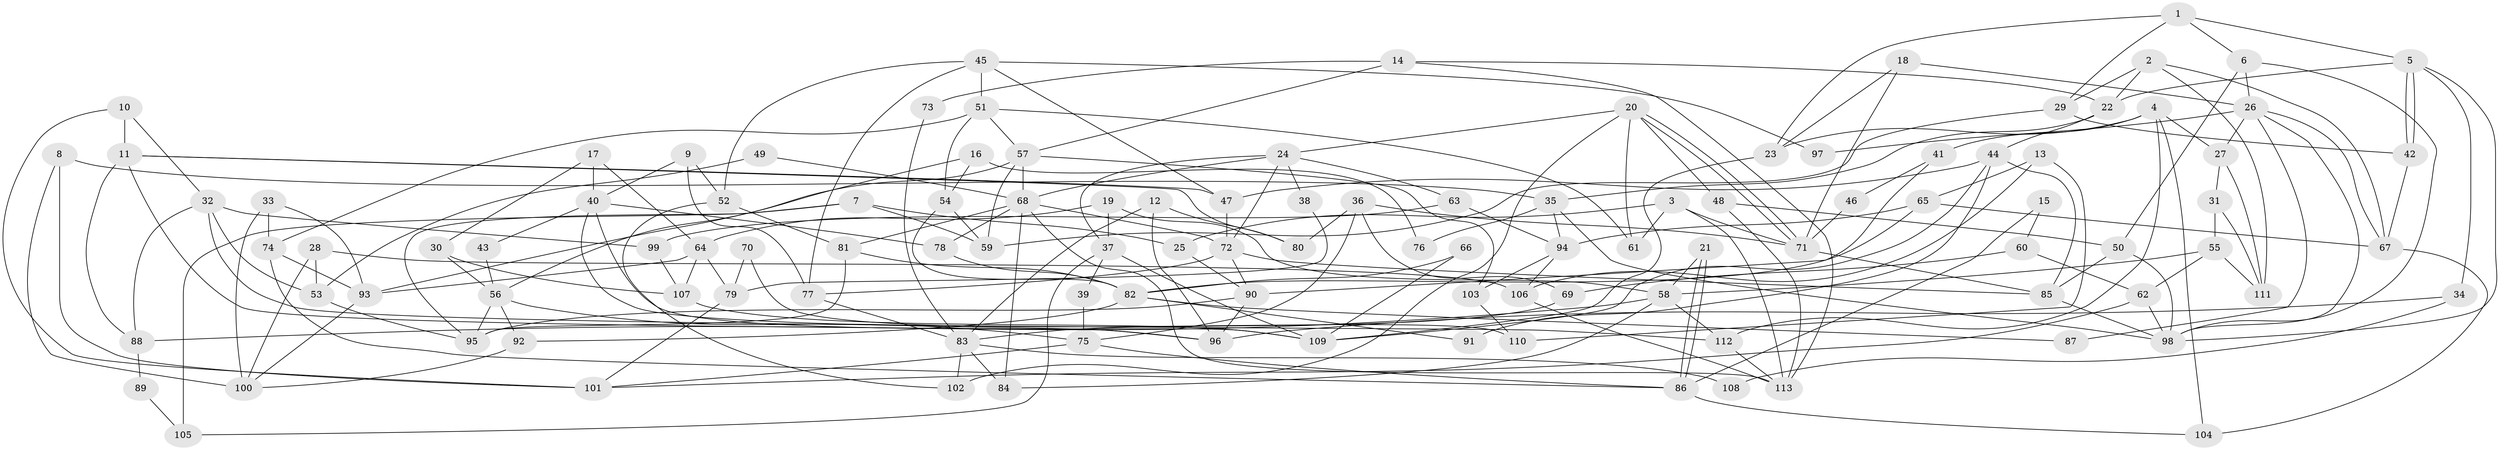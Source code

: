 // coarse degree distribution, {5: 0.19298245614035087, 8: 0.12280701754385964, 6: 0.17543859649122806, 3: 0.2631578947368421, 4: 0.08771929824561403, 7: 0.10526315789473684, 10: 0.03508771929824561, 2: 0.017543859649122806}
// Generated by graph-tools (version 1.1) at 2025/37/03/04/25 23:37:00]
// undirected, 113 vertices, 226 edges
graph export_dot {
  node [color=gray90,style=filled];
  1;
  2;
  3;
  4;
  5;
  6;
  7;
  8;
  9;
  10;
  11;
  12;
  13;
  14;
  15;
  16;
  17;
  18;
  19;
  20;
  21;
  22;
  23;
  24;
  25;
  26;
  27;
  28;
  29;
  30;
  31;
  32;
  33;
  34;
  35;
  36;
  37;
  38;
  39;
  40;
  41;
  42;
  43;
  44;
  45;
  46;
  47;
  48;
  49;
  50;
  51;
  52;
  53;
  54;
  55;
  56;
  57;
  58;
  59;
  60;
  61;
  62;
  63;
  64;
  65;
  66;
  67;
  68;
  69;
  70;
  71;
  72;
  73;
  74;
  75;
  76;
  77;
  78;
  79;
  80;
  81;
  82;
  83;
  84;
  85;
  86;
  87;
  88;
  89;
  90;
  91;
  92;
  93;
  94;
  95;
  96;
  97;
  98;
  99;
  100;
  101;
  102;
  103;
  104;
  105;
  106;
  107;
  108;
  109;
  110;
  111;
  112;
  113;
  1 -- 5;
  1 -- 29;
  1 -- 6;
  1 -- 23;
  2 -- 22;
  2 -- 111;
  2 -- 29;
  2 -- 67;
  3 -- 113;
  3 -- 71;
  3 -- 25;
  3 -- 61;
  4 -- 104;
  4 -- 23;
  4 -- 27;
  4 -- 41;
  4 -- 112;
  5 -- 98;
  5 -- 42;
  5 -- 42;
  5 -- 22;
  5 -- 34;
  6 -- 26;
  6 -- 50;
  6 -- 98;
  7 -- 59;
  7 -- 95;
  7 -- 25;
  7 -- 105;
  8 -- 35;
  8 -- 101;
  8 -- 100;
  9 -- 52;
  9 -- 40;
  9 -- 77;
  10 -- 32;
  10 -- 11;
  10 -- 101;
  11 -- 88;
  11 -- 47;
  11 -- 80;
  11 -- 96;
  12 -- 80;
  12 -- 96;
  12 -- 83;
  13 -- 65;
  13 -- 106;
  13 -- 110;
  14 -- 22;
  14 -- 57;
  14 -- 73;
  14 -- 113;
  15 -- 60;
  15 -- 86;
  16 -- 56;
  16 -- 54;
  16 -- 76;
  17 -- 40;
  17 -- 64;
  17 -- 30;
  18 -- 71;
  18 -- 23;
  18 -- 26;
  19 -- 58;
  19 -- 37;
  19 -- 64;
  20 -- 71;
  20 -- 71;
  20 -- 24;
  20 -- 48;
  20 -- 61;
  20 -- 102;
  21 -- 58;
  21 -- 86;
  21 -- 86;
  22 -- 35;
  22 -- 44;
  23 -- 109;
  24 -- 68;
  24 -- 72;
  24 -- 37;
  24 -- 38;
  24 -- 63;
  25 -- 90;
  26 -- 98;
  26 -- 27;
  26 -- 67;
  26 -- 87;
  26 -- 97;
  27 -- 31;
  27 -- 111;
  28 -- 100;
  28 -- 106;
  28 -- 53;
  29 -- 42;
  29 -- 59;
  30 -- 56;
  30 -- 107;
  31 -- 55;
  31 -- 111;
  32 -- 53;
  32 -- 112;
  32 -- 88;
  32 -- 99;
  33 -- 100;
  33 -- 93;
  33 -- 74;
  34 -- 96;
  34 -- 108;
  35 -- 98;
  35 -- 94;
  35 -- 76;
  36 -- 71;
  36 -- 75;
  36 -- 69;
  36 -- 80;
  37 -- 109;
  37 -- 39;
  37 -- 105;
  38 -- 79;
  39 -- 75;
  40 -- 96;
  40 -- 78;
  40 -- 43;
  40 -- 109;
  41 -- 90;
  41 -- 46;
  42 -- 67;
  43 -- 56;
  44 -- 109;
  44 -- 47;
  44 -- 85;
  44 -- 91;
  45 -- 47;
  45 -- 77;
  45 -- 51;
  45 -- 52;
  45 -- 97;
  46 -- 71;
  47 -- 72;
  48 -- 50;
  48 -- 113;
  49 -- 68;
  49 -- 53;
  50 -- 85;
  50 -- 98;
  51 -- 61;
  51 -- 54;
  51 -- 57;
  51 -- 74;
  52 -- 102;
  52 -- 81;
  53 -- 95;
  54 -- 82;
  54 -- 59;
  55 -- 111;
  55 -- 58;
  55 -- 62;
  56 -- 75;
  56 -- 95;
  56 -- 92;
  57 -- 59;
  57 -- 68;
  57 -- 93;
  57 -- 103;
  58 -- 84;
  58 -- 112;
  58 -- 88;
  60 -- 62;
  60 -- 69;
  62 -- 98;
  62 -- 101;
  63 -- 99;
  63 -- 94;
  64 -- 93;
  64 -- 79;
  64 -- 107;
  65 -- 67;
  65 -- 82;
  65 -- 94;
  66 -- 82;
  66 -- 109;
  67 -- 104;
  68 -- 113;
  68 -- 72;
  68 -- 78;
  68 -- 81;
  68 -- 84;
  69 -- 83;
  70 -- 110;
  70 -- 79;
  71 -- 85;
  72 -- 85;
  72 -- 77;
  72 -- 90;
  73 -- 83;
  74 -- 86;
  74 -- 93;
  75 -- 86;
  75 -- 101;
  77 -- 83;
  78 -- 82;
  79 -- 101;
  81 -- 82;
  81 -- 95;
  82 -- 92;
  82 -- 87;
  82 -- 91;
  83 -- 84;
  83 -- 102;
  83 -- 108;
  85 -- 98;
  86 -- 104;
  88 -- 89;
  89 -- 105;
  90 -- 95;
  90 -- 96;
  92 -- 100;
  93 -- 100;
  94 -- 103;
  94 -- 106;
  99 -- 107;
  103 -- 110;
  106 -- 113;
  107 -- 109;
  112 -- 113;
}
